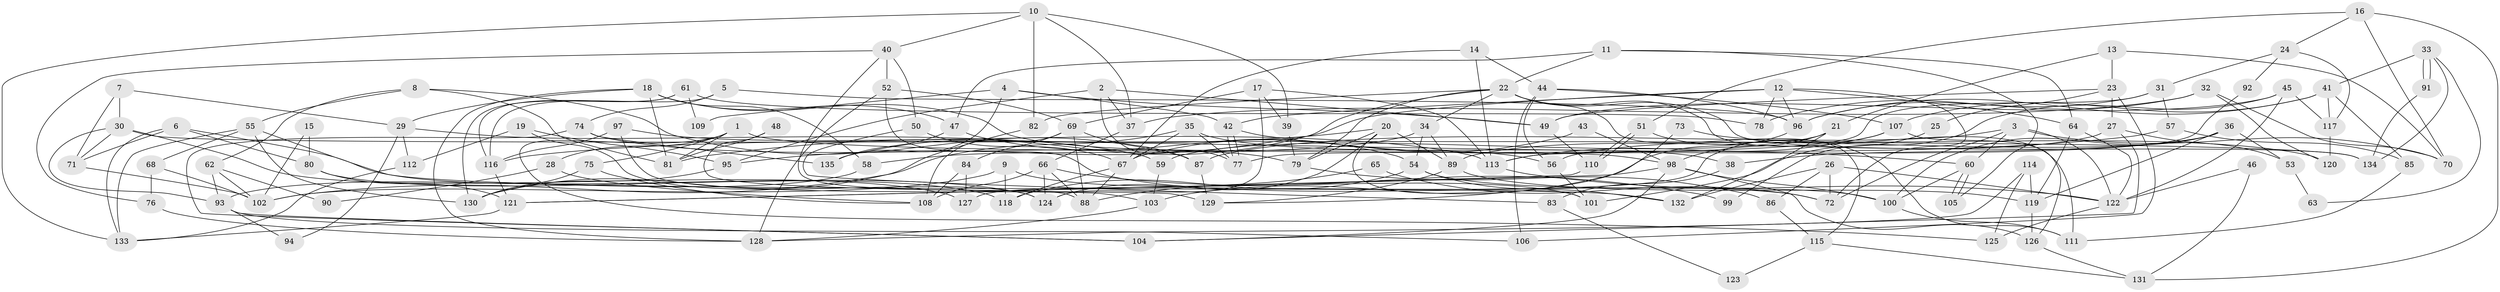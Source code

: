 // Generated by graph-tools (version 1.1) at 2025/26/03/09/25 03:26:12]
// undirected, 135 vertices, 270 edges
graph export_dot {
graph [start="1"]
  node [color=gray90,style=filled];
  1;
  2;
  3;
  4;
  5;
  6;
  7;
  8;
  9;
  10;
  11;
  12;
  13;
  14;
  15;
  16;
  17;
  18;
  19;
  20;
  21;
  22;
  23;
  24;
  25;
  26;
  27;
  28;
  29;
  30;
  31;
  32;
  33;
  34;
  35;
  36;
  37;
  38;
  39;
  40;
  41;
  42;
  43;
  44;
  45;
  46;
  47;
  48;
  49;
  50;
  51;
  52;
  53;
  54;
  55;
  56;
  57;
  58;
  59;
  60;
  61;
  62;
  63;
  64;
  65;
  66;
  67;
  68;
  69;
  70;
  71;
  72;
  73;
  74;
  75;
  76;
  77;
  78;
  79;
  80;
  81;
  82;
  83;
  84;
  85;
  86;
  87;
  88;
  89;
  90;
  91;
  92;
  93;
  94;
  95;
  96;
  97;
  98;
  99;
  100;
  101;
  102;
  103;
  104;
  105;
  106;
  107;
  108;
  109;
  110;
  111;
  112;
  113;
  114;
  115;
  116;
  117;
  118;
  119;
  120;
  121;
  122;
  123;
  124;
  125;
  126;
  127;
  128;
  129;
  130;
  131;
  132;
  133;
  134;
  135;
  1 -- 98;
  1 -- 125;
  1 -- 28;
  1 -- 75;
  1 -- 81;
  2 -- 49;
  2 -- 95;
  2 -- 37;
  2 -- 77;
  3 -- 60;
  3 -- 72;
  3 -- 70;
  3 -- 87;
  3 -- 122;
  4 -- 42;
  4 -- 135;
  4 -- 49;
  4 -- 109;
  5 -- 74;
  5 -- 116;
  5 -- 96;
  6 -- 132;
  6 -- 133;
  6 -- 71;
  6 -- 80;
  7 -- 30;
  7 -- 71;
  7 -- 29;
  8 -- 81;
  8 -- 87;
  8 -- 55;
  8 -- 62;
  9 -- 118;
  9 -- 101;
  9 -- 102;
  10 -- 39;
  10 -- 37;
  10 -- 40;
  10 -- 82;
  10 -- 133;
  11 -- 64;
  11 -- 22;
  11 -- 47;
  11 -- 105;
  12 -- 42;
  12 -- 64;
  12 -- 72;
  12 -- 78;
  12 -- 95;
  12 -- 96;
  13 -- 21;
  13 -- 23;
  13 -- 70;
  14 -- 113;
  14 -- 44;
  14 -- 67;
  15 -- 80;
  15 -- 102;
  16 -- 70;
  16 -- 24;
  16 -- 51;
  16 -- 131;
  17 -- 124;
  17 -- 69;
  17 -- 39;
  17 -- 113;
  18 -- 81;
  18 -- 56;
  18 -- 29;
  18 -- 47;
  18 -- 58;
  18 -- 128;
  19 -- 124;
  19 -- 112;
  19 -- 95;
  20 -- 124;
  20 -- 79;
  20 -- 81;
  20 -- 89;
  20 -- 101;
  21 -- 59;
  21 -- 98;
  21 -- 132;
  22 -- 111;
  22 -- 115;
  22 -- 34;
  22 -- 79;
  22 -- 82;
  22 -- 134;
  22 -- 135;
  23 -- 49;
  23 -- 27;
  23 -- 25;
  23 -- 106;
  24 -- 31;
  24 -- 117;
  24 -- 92;
  25 -- 101;
  26 -- 72;
  26 -- 132;
  26 -- 86;
  26 -- 122;
  27 -- 89;
  27 -- 104;
  27 -- 53;
  28 -- 108;
  28 -- 90;
  29 -- 59;
  29 -- 94;
  29 -- 112;
  30 -- 93;
  30 -- 71;
  30 -- 127;
  30 -- 134;
  31 -- 96;
  31 -- 77;
  31 -- 57;
  32 -- 37;
  32 -- 70;
  32 -- 78;
  32 -- 120;
  33 -- 91;
  33 -- 91;
  33 -- 134;
  33 -- 41;
  33 -- 63;
  34 -- 58;
  34 -- 54;
  34 -- 89;
  35 -- 77;
  35 -- 102;
  35 -- 38;
  35 -- 67;
  36 -- 100;
  36 -- 119;
  36 -- 38;
  36 -- 53;
  36 -- 56;
  37 -- 66;
  38 -- 83;
  39 -- 79;
  40 -- 52;
  40 -- 50;
  40 -- 76;
  40 -- 88;
  41 -- 96;
  41 -- 85;
  41 -- 107;
  41 -- 117;
  42 -- 60;
  42 -- 77;
  42 -- 77;
  43 -- 98;
  43 -- 67;
  44 -- 96;
  44 -- 107;
  44 -- 56;
  44 -- 106;
  45 -- 122;
  45 -- 49;
  45 -- 99;
  45 -- 117;
  46 -- 122;
  46 -- 131;
  47 -- 54;
  47 -- 135;
  48 -- 129;
  48 -- 81;
  49 -- 110;
  50 -- 67;
  50 -- 83;
  51 -- 110;
  51 -- 110;
  51 -- 111;
  52 -- 69;
  52 -- 128;
  52 -- 72;
  53 -- 63;
  54 -- 100;
  54 -- 118;
  54 -- 132;
  55 -- 130;
  55 -- 68;
  55 -- 124;
  55 -- 133;
  56 -- 101;
  57 -- 116;
  57 -- 85;
  58 -- 93;
  59 -- 103;
  60 -- 100;
  60 -- 105;
  60 -- 105;
  61 -- 130;
  61 -- 78;
  61 -- 109;
  61 -- 116;
  62 -- 102;
  62 -- 90;
  62 -- 93;
  64 -- 122;
  64 -- 119;
  65 -- 72;
  65 -- 88;
  66 -- 108;
  66 -- 88;
  66 -- 99;
  66 -- 124;
  67 -- 88;
  67 -- 118;
  68 -- 76;
  68 -- 102;
  69 -- 88;
  69 -- 84;
  69 -- 87;
  69 -- 108;
  71 -- 102;
  73 -- 120;
  73 -- 129;
  74 -- 104;
  74 -- 135;
  74 -- 79;
  75 -- 130;
  75 -- 108;
  76 -- 128;
  79 -- 86;
  80 -- 118;
  80 -- 121;
  82 -- 130;
  83 -- 123;
  84 -- 108;
  84 -- 127;
  85 -- 111;
  86 -- 115;
  87 -- 129;
  89 -- 119;
  89 -- 129;
  91 -- 134;
  92 -- 113;
  93 -- 106;
  93 -- 94;
  93 -- 104;
  95 -- 130;
  96 -- 103;
  97 -- 113;
  97 -- 116;
  97 -- 103;
  98 -- 100;
  98 -- 121;
  98 -- 104;
  98 -- 126;
  100 -- 111;
  103 -- 128;
  107 -- 113;
  107 -- 126;
  107 -- 127;
  110 -- 121;
  112 -- 133;
  113 -- 122;
  114 -- 128;
  114 -- 119;
  114 -- 125;
  115 -- 131;
  115 -- 123;
  116 -- 121;
  117 -- 120;
  119 -- 126;
  121 -- 133;
  122 -- 125;
  126 -- 131;
}
